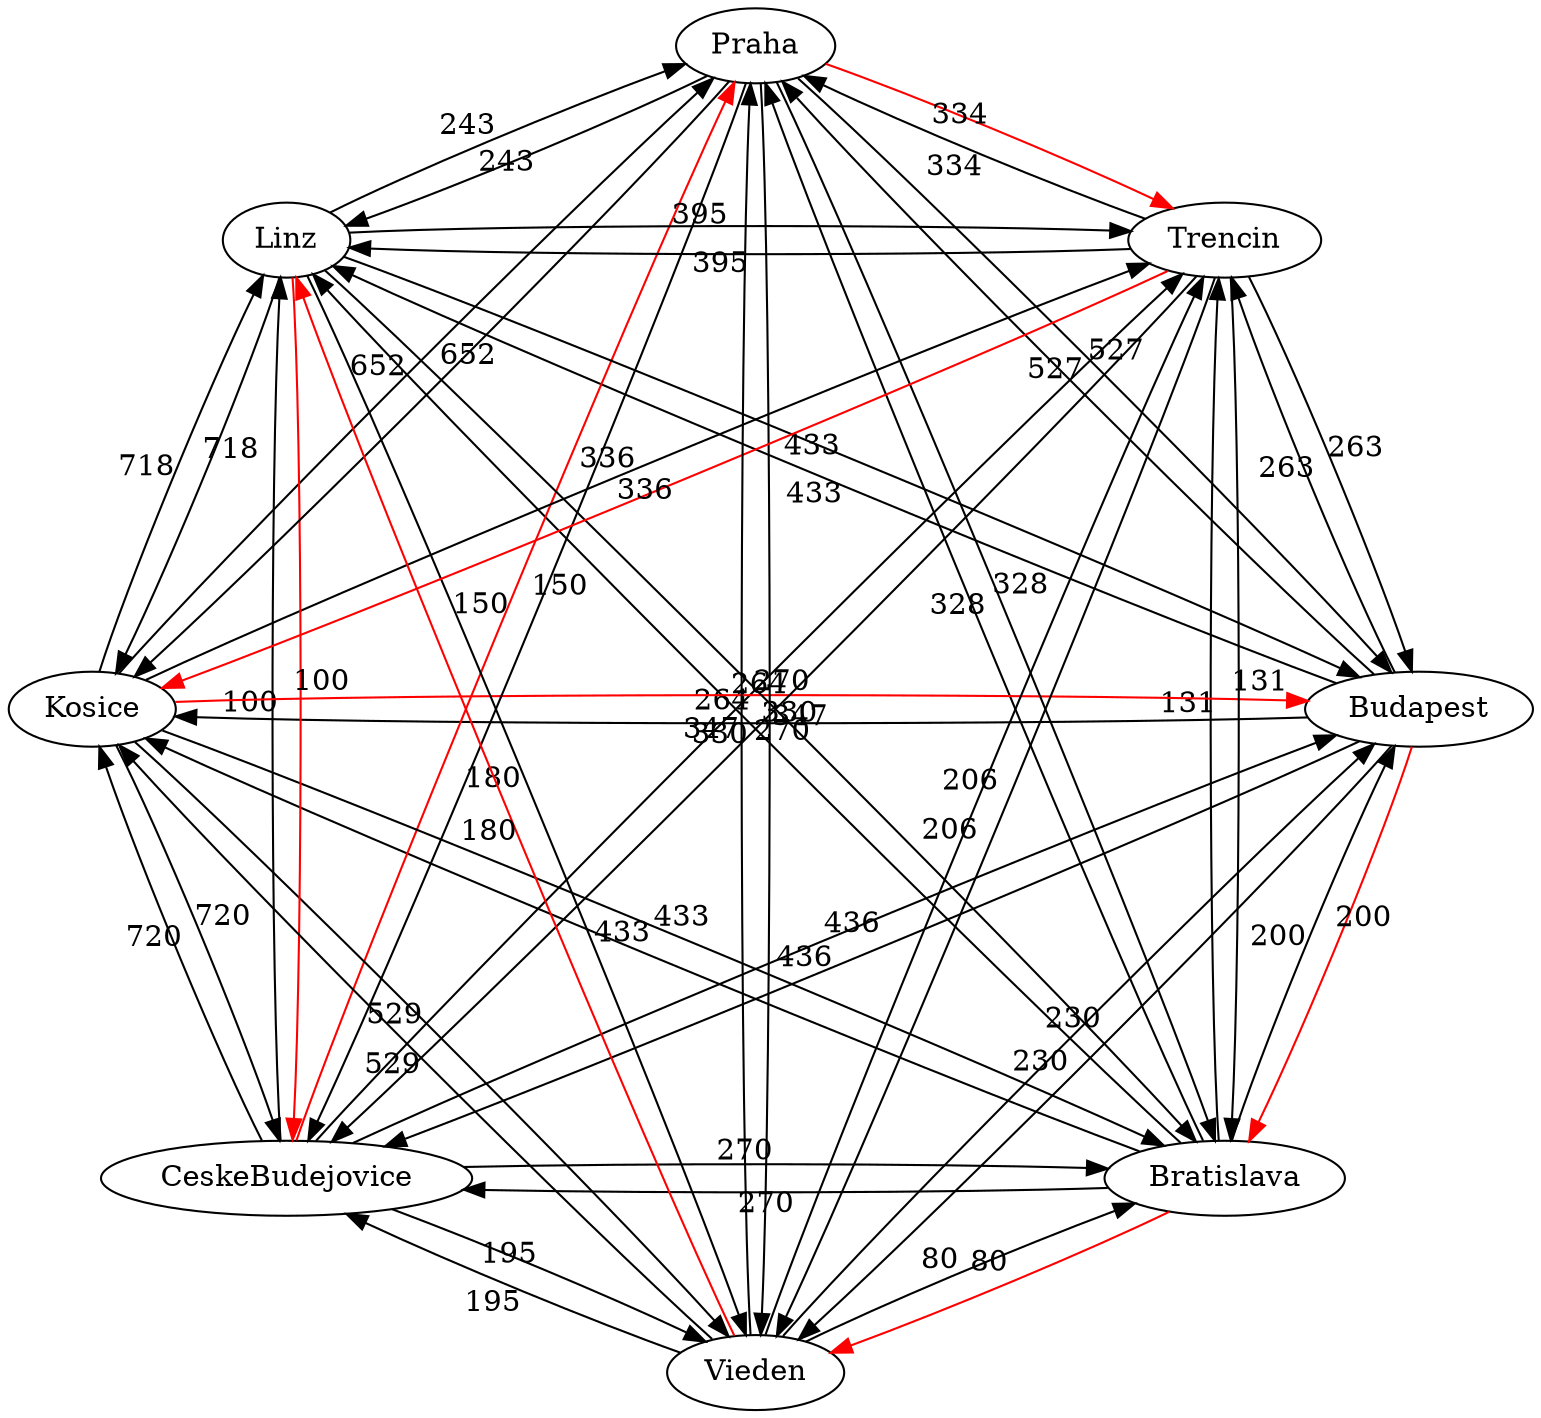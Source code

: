 digraph G {
 layout=circo

Bratislava;
Budapest;
CeskeBudejovice;
Kosice;
Linz;
Praha;
Trencin;
Vieden;
Bratislava -> Praha[label="328" weight="328"];
Bratislava -> Kosice[label="433" weight="433"];
Bratislava -> Budapest[label="200" weight="200"];
Bratislava -> Vieden[label="80" weight="80"color="red"];
Bratislava -> Linz[label="270" weight="270"];
Bratislava -> CeskeBudejovice[label="270" weight="270"];
Bratislava -> Trencin[label="131" weight="131"];
Praha -> Bratislava[label="328" weight="328"];
Praha -> Kosice[label="652" weight="652"];
Praha -> Budapest[label="527" weight="527"];
Praha -> Vieden[label="330" weight="330"];
Praha -> Linz[label="243" weight="243"];
Praha -> CeskeBudejovice[label="150" weight="150"];
Praha -> Trencin[label="334" weight="334"color="red"];
Kosice -> Bratislava[label="433" weight="433"];
Kosice -> Praha[label="652" weight="652"];
Kosice -> Budapest[label="264" weight="264"color="red"];
Kosice -> Vieden[label="529" weight="529"];
Kosice -> Linz[label="718" weight="718"];
Kosice -> CeskeBudejovice[label="720" weight="720"];
Kosice -> Trencin[label="336" weight="336"];
Budapest -> Bratislava[label="200" weight="200"color="red"];
Budapest -> Praha[label="527" weight="527"];
Budapest -> Kosice[label="264" weight="264"];
Budapest -> Vieden[label="230" weight="230"];
Budapest -> Linz[label="433" weight="433"];
Budapest -> CeskeBudejovice[label="436" weight="436"];
Budapest -> Trencin[label="263" weight="263"];
Vieden -> Bratislava[label="80" weight="80"];
Vieden -> Praha[label="330" weight="330"];
Vieden -> Kosice[label="529" weight="529"];
Vieden -> Budapest[label="230" weight="230"];
Vieden -> Linz[label="180" weight="180"color="red"];
Vieden -> CeskeBudejovice[label="195" weight="195"];
Vieden -> Trencin[label="206" weight="206"];
Linz -> Bratislava[label="270" weight="270"];
Linz -> Praha[label="243" weight="243"];
Linz -> Kosice[label="718" weight="718"];
Linz -> Budapest[label="433" weight="433"];
Linz -> Vieden[label="180" weight="180"];
Linz -> CeskeBudejovice[label="100" weight="100"color="red"];
Linz -> Trencin[label="395" weight="395"];
CeskeBudejovice -> Bratislava[label="270" weight="270"];
CeskeBudejovice -> Praha[label="150" weight="150"color="red"];
CeskeBudejovice -> Kosice[label="720" weight="720"];
CeskeBudejovice -> Budapest[label="436" weight="436"];
CeskeBudejovice -> Vieden[label="195" weight="195"];
CeskeBudejovice -> Linz[label="100" weight="100"];
CeskeBudejovice -> Trencin[label="347" weight="347"];
Trencin -> Bratislava[label="131" weight="131"];
Trencin -> Praha[label="334" weight="334"];
Trencin -> Kosice[label="336" weight="336"color="red"];
Trencin -> Budapest[label="263" weight="263"];
Trencin -> Vieden[label="206" weight="206"];
Trencin -> Linz[label="395" weight="395"];
Trencin -> CeskeBudejovice[label="347" weight="347"];
}
